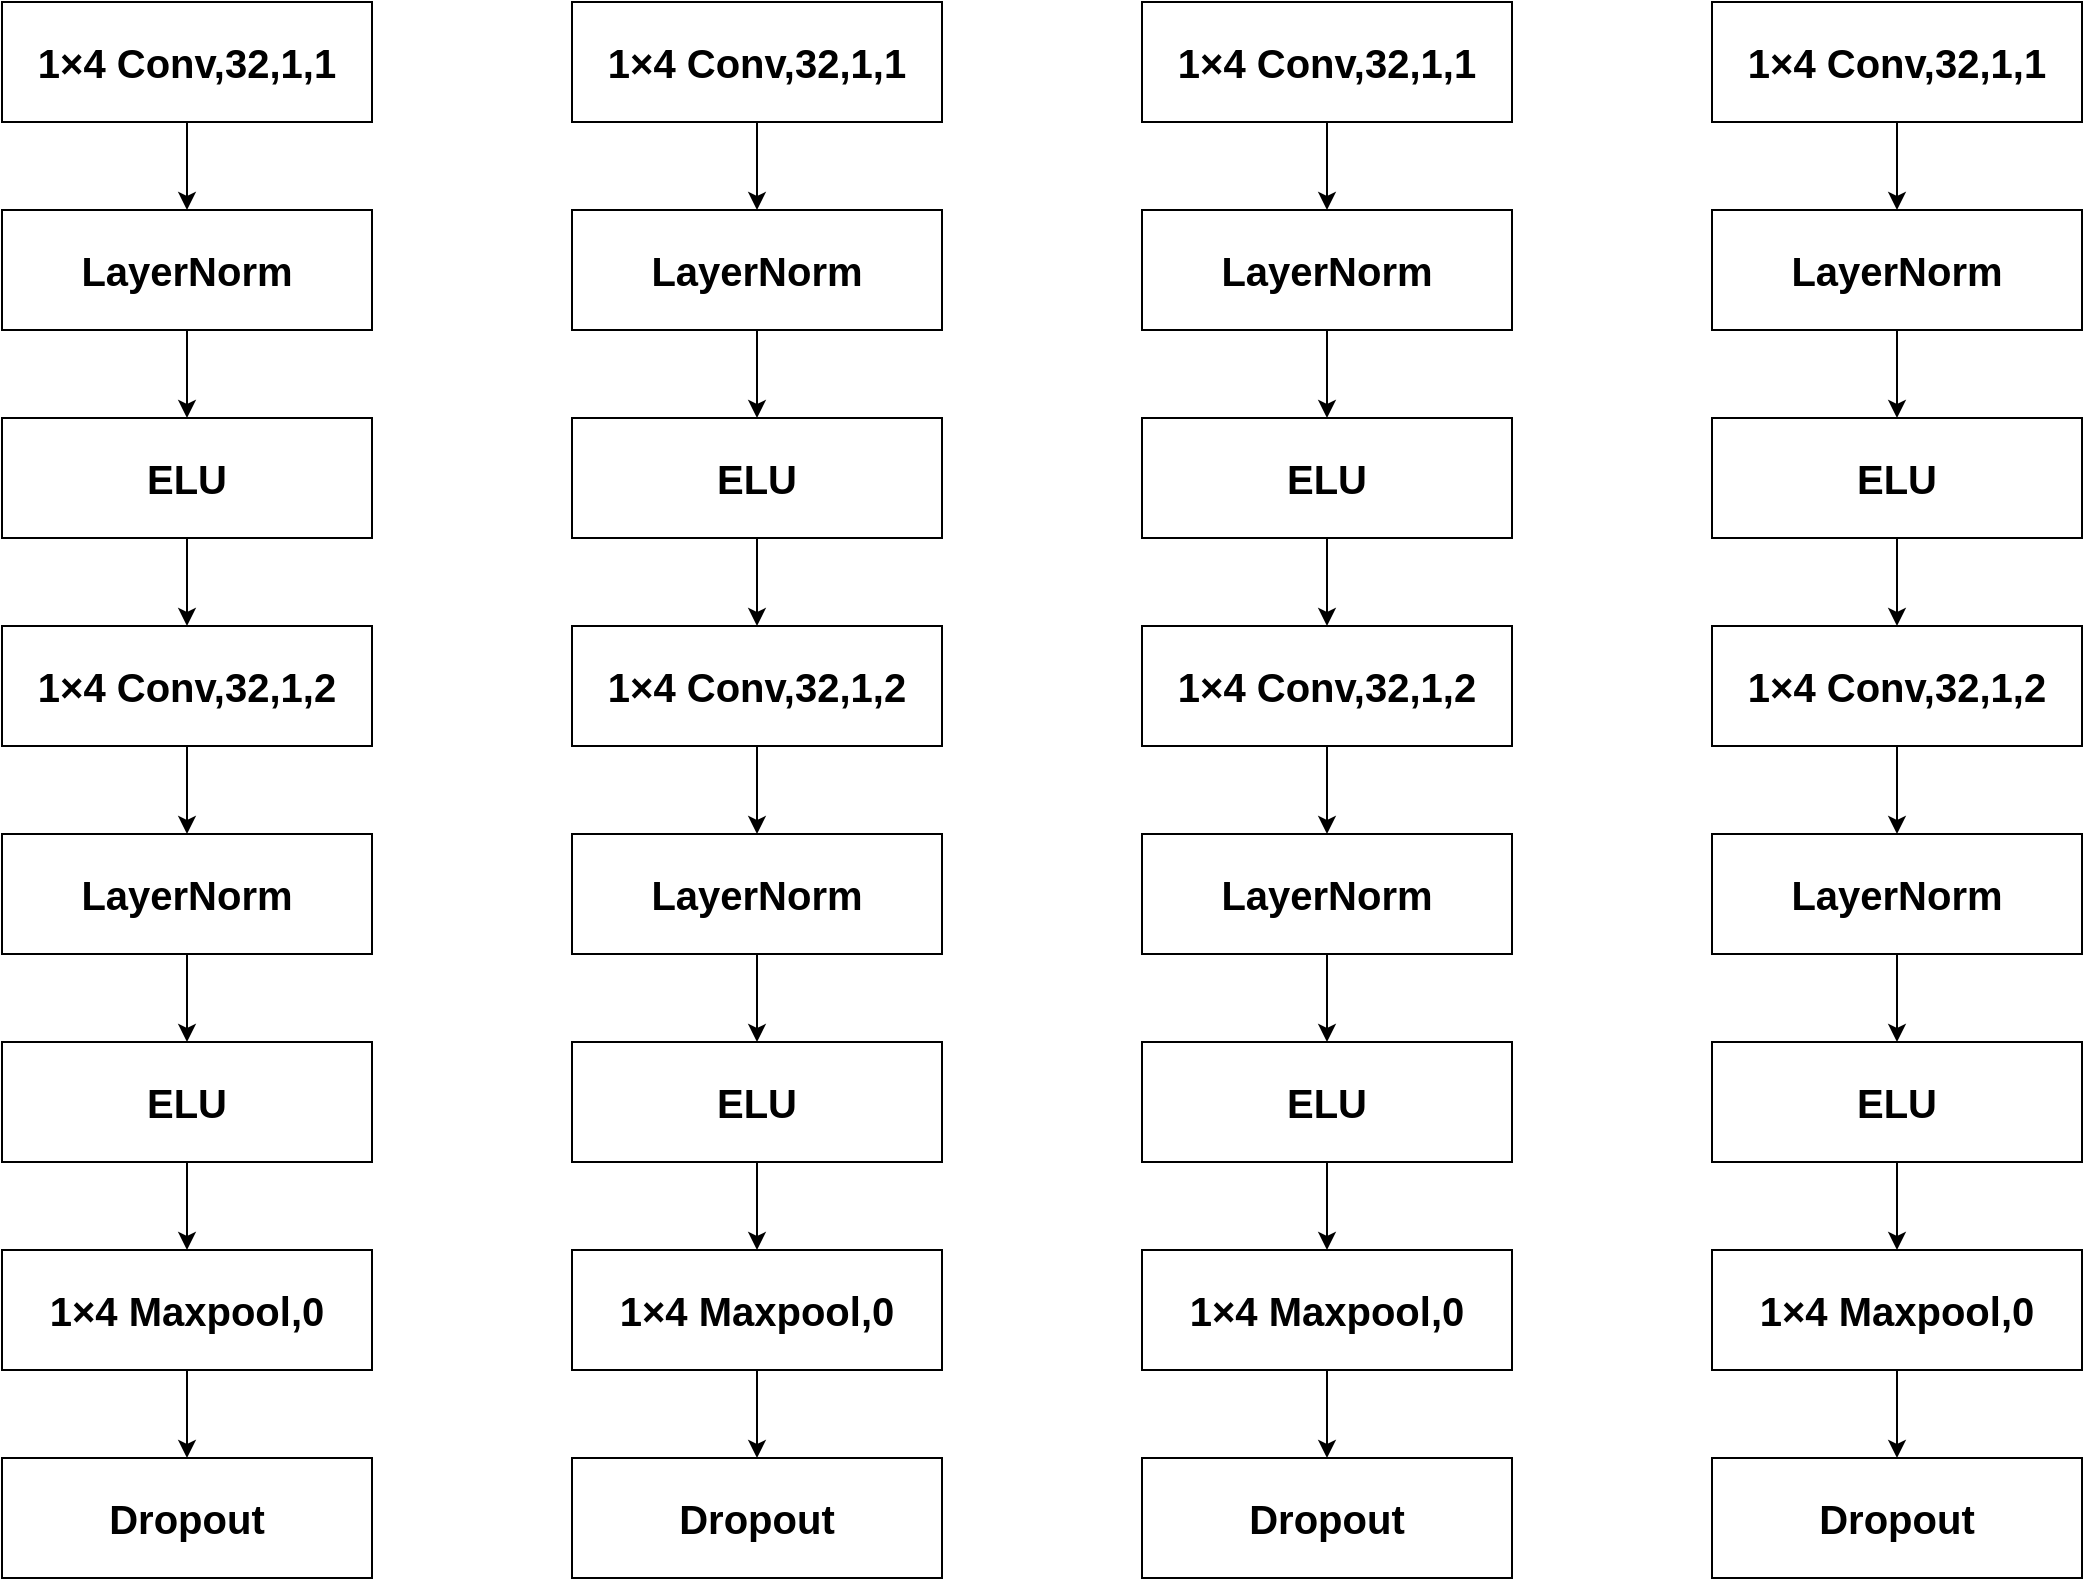 <mxfile version="24.1.0" type="github">
  <diagram name="第 1 页" id="6DrWbeyX54Hoq6Tx1pMQ">
    <mxGraphModel dx="1909" dy="980" grid="0" gridSize="10" guides="1" tooltips="1" connect="1" arrows="1" fold="1" page="0" pageScale="1" pageWidth="827" pageHeight="1169" math="0" shadow="0">
      <root>
        <mxCell id="0" />
        <mxCell id="1" parent="0" />
        <mxCell id="KZBWOpLFLfcfZ-j2mW6E-1" value="&lt;b&gt;&lt;font style=&quot;font-size: 20px;&quot;&gt;1&lt;/font&gt;&lt;/b&gt;&lt;span&gt;&lt;b&gt;&lt;font style=&quot;font-size: 20px;&quot;&gt;×&lt;/font&gt;&lt;/b&gt;&lt;/span&gt;&lt;b&gt;&lt;font style=&quot;font-size: 20px;&quot;&gt;4 Conv,32,1,1&lt;/font&gt;&lt;/b&gt;" style="rounded=0;whiteSpace=wrap;html=1;" vertex="1" parent="1">
          <mxGeometry x="29" y="95" width="185" height="60" as="geometry" />
        </mxCell>
        <mxCell id="KZBWOpLFLfcfZ-j2mW6E-10" style="edgeStyle=orthogonalEdgeStyle;rounded=0;orthogonalLoop=1;jettySize=auto;html=1;exitX=0.5;exitY=1;exitDx=0;exitDy=0;entryX=0.5;entryY=0;entryDx=0;entryDy=0;" edge="1" parent="1" source="KZBWOpLFLfcfZ-j2mW6E-2" target="KZBWOpLFLfcfZ-j2mW6E-3">
          <mxGeometry relative="1" as="geometry" />
        </mxCell>
        <mxCell id="KZBWOpLFLfcfZ-j2mW6E-2" value="&lt;b&gt;&lt;font style=&quot;font-size: 20px;&quot;&gt;LayerNorm&lt;/font&gt;&lt;/b&gt;" style="rounded=0;whiteSpace=wrap;html=1;" vertex="1" parent="1">
          <mxGeometry x="29" y="199" width="185" height="60" as="geometry" />
        </mxCell>
        <mxCell id="KZBWOpLFLfcfZ-j2mW6E-12" style="edgeStyle=orthogonalEdgeStyle;rounded=0;orthogonalLoop=1;jettySize=auto;html=1;exitX=0.5;exitY=1;exitDx=0;exitDy=0;entryX=0.5;entryY=0;entryDx=0;entryDy=0;" edge="1" parent="1" source="KZBWOpLFLfcfZ-j2mW6E-3" target="KZBWOpLFLfcfZ-j2mW6E-4">
          <mxGeometry relative="1" as="geometry" />
        </mxCell>
        <mxCell id="KZBWOpLFLfcfZ-j2mW6E-3" value="&lt;font style=&quot;font-size: 20px;&quot;&gt;&lt;b&gt;ELU&lt;/b&gt;&lt;/font&gt;" style="rounded=0;whiteSpace=wrap;html=1;" vertex="1" parent="1">
          <mxGeometry x="29" y="303" width="185" height="60" as="geometry" />
        </mxCell>
        <mxCell id="KZBWOpLFLfcfZ-j2mW6E-13" style="edgeStyle=orthogonalEdgeStyle;rounded=0;orthogonalLoop=1;jettySize=auto;html=1;exitX=0.5;exitY=1;exitDx=0;exitDy=0;entryX=0.5;entryY=0;entryDx=0;entryDy=0;" edge="1" parent="1" source="KZBWOpLFLfcfZ-j2mW6E-4" target="KZBWOpLFLfcfZ-j2mW6E-5">
          <mxGeometry relative="1" as="geometry" />
        </mxCell>
        <mxCell id="KZBWOpLFLfcfZ-j2mW6E-4" value="&lt;b&gt;&lt;font style=&quot;font-size: 20px;&quot;&gt;1&lt;/font&gt;&lt;/b&gt;&lt;span&gt;&lt;b&gt;&lt;font style=&quot;font-size: 20px;&quot;&gt;×&lt;/font&gt;&lt;/b&gt;&lt;/span&gt;&lt;b&gt;&lt;font style=&quot;font-size: 20px;&quot;&gt;4 Conv,32,1,2&lt;/font&gt;&lt;/b&gt;" style="rounded=0;whiteSpace=wrap;html=1;" vertex="1" parent="1">
          <mxGeometry x="29" y="407" width="185" height="60" as="geometry" />
        </mxCell>
        <mxCell id="KZBWOpLFLfcfZ-j2mW6E-14" style="edgeStyle=orthogonalEdgeStyle;rounded=0;orthogonalLoop=1;jettySize=auto;html=1;exitX=0.5;exitY=1;exitDx=0;exitDy=0;entryX=0.5;entryY=0;entryDx=0;entryDy=0;" edge="1" parent="1" source="KZBWOpLFLfcfZ-j2mW6E-5" target="KZBWOpLFLfcfZ-j2mW6E-6">
          <mxGeometry relative="1" as="geometry" />
        </mxCell>
        <mxCell id="KZBWOpLFLfcfZ-j2mW6E-5" value="&lt;b&gt;&lt;font style=&quot;font-size: 20px;&quot;&gt;LayerNorm&lt;/font&gt;&lt;/b&gt;" style="rounded=0;whiteSpace=wrap;html=1;" vertex="1" parent="1">
          <mxGeometry x="29" y="511" width="185" height="60" as="geometry" />
        </mxCell>
        <mxCell id="KZBWOpLFLfcfZ-j2mW6E-15" style="edgeStyle=orthogonalEdgeStyle;rounded=0;orthogonalLoop=1;jettySize=auto;html=1;exitX=0.5;exitY=1;exitDx=0;exitDy=0;entryX=0.5;entryY=0;entryDx=0;entryDy=0;" edge="1" parent="1" source="KZBWOpLFLfcfZ-j2mW6E-6" target="KZBWOpLFLfcfZ-j2mW6E-7">
          <mxGeometry relative="1" as="geometry" />
        </mxCell>
        <mxCell id="KZBWOpLFLfcfZ-j2mW6E-6" value="&lt;font style=&quot;font-size: 20px;&quot;&gt;&lt;b&gt;ELU&lt;/b&gt;&lt;/font&gt;" style="rounded=0;whiteSpace=wrap;html=1;" vertex="1" parent="1">
          <mxGeometry x="29" y="615" width="185" height="60" as="geometry" />
        </mxCell>
        <mxCell id="KZBWOpLFLfcfZ-j2mW6E-16" style="edgeStyle=orthogonalEdgeStyle;rounded=0;orthogonalLoop=1;jettySize=auto;html=1;exitX=0.5;exitY=1;exitDx=0;exitDy=0;entryX=0.5;entryY=0;entryDx=0;entryDy=0;" edge="1" parent="1" source="KZBWOpLFLfcfZ-j2mW6E-7" target="KZBWOpLFLfcfZ-j2mW6E-8">
          <mxGeometry relative="1" as="geometry" />
        </mxCell>
        <mxCell id="KZBWOpLFLfcfZ-j2mW6E-7" value="&lt;b&gt;&lt;font style=&quot;font-size: 20px;&quot;&gt;1&lt;/font&gt;&lt;/b&gt;&lt;span&gt;&lt;b&gt;&lt;font style=&quot;font-size: 20px;&quot;&gt;×&lt;/font&gt;&lt;/b&gt;&lt;/span&gt;&lt;b&gt;&lt;font style=&quot;font-size: 20px;&quot;&gt;4 Maxpool,0&lt;/font&gt;&lt;/b&gt;" style="rounded=0;whiteSpace=wrap;html=1;" vertex="1" parent="1">
          <mxGeometry x="29" y="719" width="185" height="60" as="geometry" />
        </mxCell>
        <mxCell id="KZBWOpLFLfcfZ-j2mW6E-8" value="&lt;b&gt;&lt;font style=&quot;font-size: 20px;&quot;&gt;Dropout&lt;/font&gt;&lt;/b&gt;" style="rounded=0;whiteSpace=wrap;html=1;" vertex="1" parent="1">
          <mxGeometry x="29" y="823" width="185" height="60" as="geometry" />
        </mxCell>
        <mxCell id="KZBWOpLFLfcfZ-j2mW6E-9" value="" style="endArrow=classic;html=1;rounded=0;exitX=0.5;exitY=1;exitDx=0;exitDy=0;" edge="1" parent="1" source="KZBWOpLFLfcfZ-j2mW6E-1" target="KZBWOpLFLfcfZ-j2mW6E-2">
          <mxGeometry width="50" height="50" relative="1" as="geometry">
            <mxPoint x="487" y="474" as="sourcePoint" />
            <mxPoint x="537" y="424" as="targetPoint" />
          </mxGeometry>
        </mxCell>
        <mxCell id="KZBWOpLFLfcfZ-j2mW6E-17" value="&lt;b&gt;&lt;font style=&quot;font-size: 20px;&quot;&gt;1&lt;/font&gt;&lt;/b&gt;&lt;span&gt;&lt;b&gt;&lt;font style=&quot;font-size: 20px;&quot;&gt;×&lt;/font&gt;&lt;/b&gt;&lt;/span&gt;&lt;b&gt;&lt;font style=&quot;font-size: 20px;&quot;&gt;4 Conv,32,1,1&lt;/font&gt;&lt;/b&gt;" style="rounded=0;whiteSpace=wrap;html=1;" vertex="1" parent="1">
          <mxGeometry x="314" y="95" width="185" height="60" as="geometry" />
        </mxCell>
        <mxCell id="KZBWOpLFLfcfZ-j2mW6E-18" style="edgeStyle=orthogonalEdgeStyle;rounded=0;orthogonalLoop=1;jettySize=auto;html=1;exitX=0.5;exitY=1;exitDx=0;exitDy=0;entryX=0.5;entryY=0;entryDx=0;entryDy=0;" edge="1" parent="1" source="KZBWOpLFLfcfZ-j2mW6E-19" target="KZBWOpLFLfcfZ-j2mW6E-21">
          <mxGeometry relative="1" as="geometry" />
        </mxCell>
        <mxCell id="KZBWOpLFLfcfZ-j2mW6E-19" value="&lt;b&gt;&lt;font style=&quot;font-size: 20px;&quot;&gt;LayerNorm&lt;/font&gt;&lt;/b&gt;" style="rounded=0;whiteSpace=wrap;html=1;" vertex="1" parent="1">
          <mxGeometry x="314" y="199" width="185" height="60" as="geometry" />
        </mxCell>
        <mxCell id="KZBWOpLFLfcfZ-j2mW6E-20" style="edgeStyle=orthogonalEdgeStyle;rounded=0;orthogonalLoop=1;jettySize=auto;html=1;exitX=0.5;exitY=1;exitDx=0;exitDy=0;entryX=0.5;entryY=0;entryDx=0;entryDy=0;" edge="1" parent="1" source="KZBWOpLFLfcfZ-j2mW6E-21" target="KZBWOpLFLfcfZ-j2mW6E-23">
          <mxGeometry relative="1" as="geometry" />
        </mxCell>
        <mxCell id="KZBWOpLFLfcfZ-j2mW6E-21" value="&lt;font style=&quot;font-size: 20px;&quot;&gt;&lt;b&gt;ELU&lt;/b&gt;&lt;/font&gt;" style="rounded=0;whiteSpace=wrap;html=1;" vertex="1" parent="1">
          <mxGeometry x="314" y="303" width="185" height="60" as="geometry" />
        </mxCell>
        <mxCell id="KZBWOpLFLfcfZ-j2mW6E-22" style="edgeStyle=orthogonalEdgeStyle;rounded=0;orthogonalLoop=1;jettySize=auto;html=1;exitX=0.5;exitY=1;exitDx=0;exitDy=0;entryX=0.5;entryY=0;entryDx=0;entryDy=0;" edge="1" parent="1" source="KZBWOpLFLfcfZ-j2mW6E-23" target="KZBWOpLFLfcfZ-j2mW6E-25">
          <mxGeometry relative="1" as="geometry" />
        </mxCell>
        <mxCell id="KZBWOpLFLfcfZ-j2mW6E-23" value="&lt;b&gt;&lt;font style=&quot;font-size: 20px;&quot;&gt;1&lt;/font&gt;&lt;/b&gt;&lt;span&gt;&lt;b&gt;&lt;font style=&quot;font-size: 20px;&quot;&gt;×&lt;/font&gt;&lt;/b&gt;&lt;/span&gt;&lt;b&gt;&lt;font style=&quot;font-size: 20px;&quot;&gt;4 Conv,32,1,2&lt;/font&gt;&lt;/b&gt;" style="rounded=0;whiteSpace=wrap;html=1;" vertex="1" parent="1">
          <mxGeometry x="314" y="407" width="185" height="60" as="geometry" />
        </mxCell>
        <mxCell id="KZBWOpLFLfcfZ-j2mW6E-24" style="edgeStyle=orthogonalEdgeStyle;rounded=0;orthogonalLoop=1;jettySize=auto;html=1;exitX=0.5;exitY=1;exitDx=0;exitDy=0;entryX=0.5;entryY=0;entryDx=0;entryDy=0;" edge="1" parent="1" source="KZBWOpLFLfcfZ-j2mW6E-25" target="KZBWOpLFLfcfZ-j2mW6E-27">
          <mxGeometry relative="1" as="geometry" />
        </mxCell>
        <mxCell id="KZBWOpLFLfcfZ-j2mW6E-25" value="&lt;b&gt;&lt;font style=&quot;font-size: 20px;&quot;&gt;LayerNorm&lt;/font&gt;&lt;/b&gt;" style="rounded=0;whiteSpace=wrap;html=1;" vertex="1" parent="1">
          <mxGeometry x="314" y="511" width="185" height="60" as="geometry" />
        </mxCell>
        <mxCell id="KZBWOpLFLfcfZ-j2mW6E-26" style="edgeStyle=orthogonalEdgeStyle;rounded=0;orthogonalLoop=1;jettySize=auto;html=1;exitX=0.5;exitY=1;exitDx=0;exitDy=0;entryX=0.5;entryY=0;entryDx=0;entryDy=0;" edge="1" parent="1" source="KZBWOpLFLfcfZ-j2mW6E-27" target="KZBWOpLFLfcfZ-j2mW6E-29">
          <mxGeometry relative="1" as="geometry" />
        </mxCell>
        <mxCell id="KZBWOpLFLfcfZ-j2mW6E-27" value="&lt;font style=&quot;font-size: 20px;&quot;&gt;&lt;b&gt;ELU&lt;/b&gt;&lt;/font&gt;" style="rounded=0;whiteSpace=wrap;html=1;" vertex="1" parent="1">
          <mxGeometry x="314" y="615" width="185" height="60" as="geometry" />
        </mxCell>
        <mxCell id="KZBWOpLFLfcfZ-j2mW6E-28" style="edgeStyle=orthogonalEdgeStyle;rounded=0;orthogonalLoop=1;jettySize=auto;html=1;exitX=0.5;exitY=1;exitDx=0;exitDy=0;entryX=0.5;entryY=0;entryDx=0;entryDy=0;" edge="1" parent="1" source="KZBWOpLFLfcfZ-j2mW6E-29" target="KZBWOpLFLfcfZ-j2mW6E-30">
          <mxGeometry relative="1" as="geometry" />
        </mxCell>
        <mxCell id="KZBWOpLFLfcfZ-j2mW6E-29" value="&lt;b&gt;&lt;font style=&quot;font-size: 20px;&quot;&gt;1&lt;/font&gt;&lt;/b&gt;&lt;span&gt;&lt;b&gt;&lt;font style=&quot;font-size: 20px;&quot;&gt;×&lt;/font&gt;&lt;/b&gt;&lt;/span&gt;&lt;b&gt;&lt;font style=&quot;font-size: 20px;&quot;&gt;4 Maxpool,0&lt;/font&gt;&lt;/b&gt;" style="rounded=0;whiteSpace=wrap;html=1;" vertex="1" parent="1">
          <mxGeometry x="314" y="719" width="185" height="60" as="geometry" />
        </mxCell>
        <mxCell id="KZBWOpLFLfcfZ-j2mW6E-30" value="&lt;b&gt;&lt;font style=&quot;font-size: 20px;&quot;&gt;Dropout&lt;/font&gt;&lt;/b&gt;" style="rounded=0;whiteSpace=wrap;html=1;" vertex="1" parent="1">
          <mxGeometry x="314" y="823" width="185" height="60" as="geometry" />
        </mxCell>
        <mxCell id="KZBWOpLFLfcfZ-j2mW6E-31" value="" style="endArrow=classic;html=1;rounded=0;exitX=0.5;exitY=1;exitDx=0;exitDy=0;" edge="1" parent="1" source="KZBWOpLFLfcfZ-j2mW6E-17" target="KZBWOpLFLfcfZ-j2mW6E-19">
          <mxGeometry width="50" height="50" relative="1" as="geometry">
            <mxPoint x="772" y="474" as="sourcePoint" />
            <mxPoint x="822" y="424" as="targetPoint" />
          </mxGeometry>
        </mxCell>
        <mxCell id="KZBWOpLFLfcfZ-j2mW6E-32" value="&lt;b&gt;&lt;font style=&quot;font-size: 20px;&quot;&gt;1&lt;/font&gt;&lt;/b&gt;&lt;span&gt;&lt;b&gt;&lt;font style=&quot;font-size: 20px;&quot;&gt;×&lt;/font&gt;&lt;/b&gt;&lt;/span&gt;&lt;b&gt;&lt;font style=&quot;font-size: 20px;&quot;&gt;4 Conv,32,1,1&lt;/font&gt;&lt;/b&gt;" style="rounded=0;whiteSpace=wrap;html=1;" vertex="1" parent="1">
          <mxGeometry x="599" y="95" width="185" height="60" as="geometry" />
        </mxCell>
        <mxCell id="KZBWOpLFLfcfZ-j2mW6E-33" style="edgeStyle=orthogonalEdgeStyle;rounded=0;orthogonalLoop=1;jettySize=auto;html=1;exitX=0.5;exitY=1;exitDx=0;exitDy=0;entryX=0.5;entryY=0;entryDx=0;entryDy=0;" edge="1" parent="1" source="KZBWOpLFLfcfZ-j2mW6E-34" target="KZBWOpLFLfcfZ-j2mW6E-36">
          <mxGeometry relative="1" as="geometry" />
        </mxCell>
        <mxCell id="KZBWOpLFLfcfZ-j2mW6E-34" value="&lt;b&gt;&lt;font style=&quot;font-size: 20px;&quot;&gt;LayerNorm&lt;/font&gt;&lt;/b&gt;" style="rounded=0;whiteSpace=wrap;html=1;" vertex="1" parent="1">
          <mxGeometry x="599" y="199" width="185" height="60" as="geometry" />
        </mxCell>
        <mxCell id="KZBWOpLFLfcfZ-j2mW6E-35" style="edgeStyle=orthogonalEdgeStyle;rounded=0;orthogonalLoop=1;jettySize=auto;html=1;exitX=0.5;exitY=1;exitDx=0;exitDy=0;entryX=0.5;entryY=0;entryDx=0;entryDy=0;" edge="1" parent="1" source="KZBWOpLFLfcfZ-j2mW6E-36" target="KZBWOpLFLfcfZ-j2mW6E-38">
          <mxGeometry relative="1" as="geometry" />
        </mxCell>
        <mxCell id="KZBWOpLFLfcfZ-j2mW6E-36" value="&lt;font style=&quot;font-size: 20px;&quot;&gt;&lt;b&gt;ELU&lt;/b&gt;&lt;/font&gt;" style="rounded=0;whiteSpace=wrap;html=1;" vertex="1" parent="1">
          <mxGeometry x="599" y="303" width="185" height="60" as="geometry" />
        </mxCell>
        <mxCell id="KZBWOpLFLfcfZ-j2mW6E-37" style="edgeStyle=orthogonalEdgeStyle;rounded=0;orthogonalLoop=1;jettySize=auto;html=1;exitX=0.5;exitY=1;exitDx=0;exitDy=0;entryX=0.5;entryY=0;entryDx=0;entryDy=0;" edge="1" parent="1" source="KZBWOpLFLfcfZ-j2mW6E-38" target="KZBWOpLFLfcfZ-j2mW6E-40">
          <mxGeometry relative="1" as="geometry" />
        </mxCell>
        <mxCell id="KZBWOpLFLfcfZ-j2mW6E-38" value="&lt;b&gt;&lt;font style=&quot;font-size: 20px;&quot;&gt;1&lt;/font&gt;&lt;/b&gt;&lt;span&gt;&lt;b&gt;&lt;font style=&quot;font-size: 20px;&quot;&gt;×&lt;/font&gt;&lt;/b&gt;&lt;/span&gt;&lt;b&gt;&lt;font style=&quot;font-size: 20px;&quot;&gt;4 Conv,32,1,2&lt;/font&gt;&lt;/b&gt;" style="rounded=0;whiteSpace=wrap;html=1;" vertex="1" parent="1">
          <mxGeometry x="599" y="407" width="185" height="60" as="geometry" />
        </mxCell>
        <mxCell id="KZBWOpLFLfcfZ-j2mW6E-39" style="edgeStyle=orthogonalEdgeStyle;rounded=0;orthogonalLoop=1;jettySize=auto;html=1;exitX=0.5;exitY=1;exitDx=0;exitDy=0;entryX=0.5;entryY=0;entryDx=0;entryDy=0;" edge="1" parent="1" source="KZBWOpLFLfcfZ-j2mW6E-40" target="KZBWOpLFLfcfZ-j2mW6E-42">
          <mxGeometry relative="1" as="geometry" />
        </mxCell>
        <mxCell id="KZBWOpLFLfcfZ-j2mW6E-40" value="&lt;b&gt;&lt;font style=&quot;font-size: 20px;&quot;&gt;LayerNorm&lt;/font&gt;&lt;/b&gt;" style="rounded=0;whiteSpace=wrap;html=1;" vertex="1" parent="1">
          <mxGeometry x="599" y="511" width="185" height="60" as="geometry" />
        </mxCell>
        <mxCell id="KZBWOpLFLfcfZ-j2mW6E-41" style="edgeStyle=orthogonalEdgeStyle;rounded=0;orthogonalLoop=1;jettySize=auto;html=1;exitX=0.5;exitY=1;exitDx=0;exitDy=0;entryX=0.5;entryY=0;entryDx=0;entryDy=0;" edge="1" parent="1" source="KZBWOpLFLfcfZ-j2mW6E-42" target="KZBWOpLFLfcfZ-j2mW6E-44">
          <mxGeometry relative="1" as="geometry" />
        </mxCell>
        <mxCell id="KZBWOpLFLfcfZ-j2mW6E-42" value="&lt;font style=&quot;font-size: 20px;&quot;&gt;&lt;b&gt;ELU&lt;/b&gt;&lt;/font&gt;" style="rounded=0;whiteSpace=wrap;html=1;" vertex="1" parent="1">
          <mxGeometry x="599" y="615" width="185" height="60" as="geometry" />
        </mxCell>
        <mxCell id="KZBWOpLFLfcfZ-j2mW6E-43" style="edgeStyle=orthogonalEdgeStyle;rounded=0;orthogonalLoop=1;jettySize=auto;html=1;exitX=0.5;exitY=1;exitDx=0;exitDy=0;entryX=0.5;entryY=0;entryDx=0;entryDy=0;" edge="1" parent="1" source="KZBWOpLFLfcfZ-j2mW6E-44" target="KZBWOpLFLfcfZ-j2mW6E-45">
          <mxGeometry relative="1" as="geometry" />
        </mxCell>
        <mxCell id="KZBWOpLFLfcfZ-j2mW6E-44" value="&lt;b&gt;&lt;font style=&quot;font-size: 20px;&quot;&gt;1&lt;/font&gt;&lt;/b&gt;&lt;span&gt;&lt;b&gt;&lt;font style=&quot;font-size: 20px;&quot;&gt;×&lt;/font&gt;&lt;/b&gt;&lt;/span&gt;&lt;b&gt;&lt;font style=&quot;font-size: 20px;&quot;&gt;4 Maxpool,0&lt;/font&gt;&lt;/b&gt;" style="rounded=0;whiteSpace=wrap;html=1;" vertex="1" parent="1">
          <mxGeometry x="599" y="719" width="185" height="60" as="geometry" />
        </mxCell>
        <mxCell id="KZBWOpLFLfcfZ-j2mW6E-45" value="&lt;b&gt;&lt;font style=&quot;font-size: 20px;&quot;&gt;Dropout&lt;/font&gt;&lt;/b&gt;" style="rounded=0;whiteSpace=wrap;html=1;" vertex="1" parent="1">
          <mxGeometry x="599" y="823" width="185" height="60" as="geometry" />
        </mxCell>
        <mxCell id="KZBWOpLFLfcfZ-j2mW6E-46" value="" style="endArrow=classic;html=1;rounded=0;exitX=0.5;exitY=1;exitDx=0;exitDy=0;" edge="1" parent="1" source="KZBWOpLFLfcfZ-j2mW6E-32" target="KZBWOpLFLfcfZ-j2mW6E-34">
          <mxGeometry width="50" height="50" relative="1" as="geometry">
            <mxPoint x="1057" y="474" as="sourcePoint" />
            <mxPoint x="1107" y="424" as="targetPoint" />
          </mxGeometry>
        </mxCell>
        <mxCell id="KZBWOpLFLfcfZ-j2mW6E-47" value="&lt;b&gt;&lt;font style=&quot;font-size: 20px;&quot;&gt;1&lt;/font&gt;&lt;/b&gt;&lt;span&gt;&lt;b&gt;&lt;font style=&quot;font-size: 20px;&quot;&gt;×&lt;/font&gt;&lt;/b&gt;&lt;/span&gt;&lt;b&gt;&lt;font style=&quot;font-size: 20px;&quot;&gt;4 Conv,32,1,1&lt;/font&gt;&lt;/b&gt;" style="rounded=0;whiteSpace=wrap;html=1;" vertex="1" parent="1">
          <mxGeometry x="884" y="95" width="185" height="60" as="geometry" />
        </mxCell>
        <mxCell id="KZBWOpLFLfcfZ-j2mW6E-48" style="edgeStyle=orthogonalEdgeStyle;rounded=0;orthogonalLoop=1;jettySize=auto;html=1;exitX=0.5;exitY=1;exitDx=0;exitDy=0;entryX=0.5;entryY=0;entryDx=0;entryDy=0;" edge="1" parent="1" source="KZBWOpLFLfcfZ-j2mW6E-49" target="KZBWOpLFLfcfZ-j2mW6E-51">
          <mxGeometry relative="1" as="geometry" />
        </mxCell>
        <mxCell id="KZBWOpLFLfcfZ-j2mW6E-49" value="&lt;b&gt;&lt;font style=&quot;font-size: 20px;&quot;&gt;LayerNorm&lt;/font&gt;&lt;/b&gt;" style="rounded=0;whiteSpace=wrap;html=1;" vertex="1" parent="1">
          <mxGeometry x="884" y="199" width="185" height="60" as="geometry" />
        </mxCell>
        <mxCell id="KZBWOpLFLfcfZ-j2mW6E-50" style="edgeStyle=orthogonalEdgeStyle;rounded=0;orthogonalLoop=1;jettySize=auto;html=1;exitX=0.5;exitY=1;exitDx=0;exitDy=0;entryX=0.5;entryY=0;entryDx=0;entryDy=0;" edge="1" parent="1" source="KZBWOpLFLfcfZ-j2mW6E-51" target="KZBWOpLFLfcfZ-j2mW6E-53">
          <mxGeometry relative="1" as="geometry" />
        </mxCell>
        <mxCell id="KZBWOpLFLfcfZ-j2mW6E-51" value="&lt;font style=&quot;font-size: 20px;&quot;&gt;&lt;b&gt;ELU&lt;/b&gt;&lt;/font&gt;" style="rounded=0;whiteSpace=wrap;html=1;" vertex="1" parent="1">
          <mxGeometry x="884" y="303" width="185" height="60" as="geometry" />
        </mxCell>
        <mxCell id="KZBWOpLFLfcfZ-j2mW6E-52" style="edgeStyle=orthogonalEdgeStyle;rounded=0;orthogonalLoop=1;jettySize=auto;html=1;exitX=0.5;exitY=1;exitDx=0;exitDy=0;entryX=0.5;entryY=0;entryDx=0;entryDy=0;" edge="1" parent="1" source="KZBWOpLFLfcfZ-j2mW6E-53" target="KZBWOpLFLfcfZ-j2mW6E-55">
          <mxGeometry relative="1" as="geometry" />
        </mxCell>
        <mxCell id="KZBWOpLFLfcfZ-j2mW6E-53" value="&lt;b&gt;&lt;font style=&quot;font-size: 20px;&quot;&gt;1&lt;/font&gt;&lt;/b&gt;&lt;span&gt;&lt;b&gt;&lt;font style=&quot;font-size: 20px;&quot;&gt;×&lt;/font&gt;&lt;/b&gt;&lt;/span&gt;&lt;b&gt;&lt;font style=&quot;font-size: 20px;&quot;&gt;4 Conv,32,1,2&lt;/font&gt;&lt;/b&gt;" style="rounded=0;whiteSpace=wrap;html=1;" vertex="1" parent="1">
          <mxGeometry x="884" y="407" width="185" height="60" as="geometry" />
        </mxCell>
        <mxCell id="KZBWOpLFLfcfZ-j2mW6E-54" style="edgeStyle=orthogonalEdgeStyle;rounded=0;orthogonalLoop=1;jettySize=auto;html=1;exitX=0.5;exitY=1;exitDx=0;exitDy=0;entryX=0.5;entryY=0;entryDx=0;entryDy=0;" edge="1" parent="1" source="KZBWOpLFLfcfZ-j2mW6E-55" target="KZBWOpLFLfcfZ-j2mW6E-57">
          <mxGeometry relative="1" as="geometry" />
        </mxCell>
        <mxCell id="KZBWOpLFLfcfZ-j2mW6E-55" value="&lt;b&gt;&lt;font style=&quot;font-size: 20px;&quot;&gt;LayerNorm&lt;/font&gt;&lt;/b&gt;" style="rounded=0;whiteSpace=wrap;html=1;" vertex="1" parent="1">
          <mxGeometry x="884" y="511" width="185" height="60" as="geometry" />
        </mxCell>
        <mxCell id="KZBWOpLFLfcfZ-j2mW6E-56" style="edgeStyle=orthogonalEdgeStyle;rounded=0;orthogonalLoop=1;jettySize=auto;html=1;exitX=0.5;exitY=1;exitDx=0;exitDy=0;entryX=0.5;entryY=0;entryDx=0;entryDy=0;" edge="1" parent="1" source="KZBWOpLFLfcfZ-j2mW6E-57" target="KZBWOpLFLfcfZ-j2mW6E-59">
          <mxGeometry relative="1" as="geometry" />
        </mxCell>
        <mxCell id="KZBWOpLFLfcfZ-j2mW6E-57" value="&lt;font style=&quot;font-size: 20px;&quot;&gt;&lt;b&gt;ELU&lt;/b&gt;&lt;/font&gt;" style="rounded=0;whiteSpace=wrap;html=1;" vertex="1" parent="1">
          <mxGeometry x="884" y="615" width="185" height="60" as="geometry" />
        </mxCell>
        <mxCell id="KZBWOpLFLfcfZ-j2mW6E-58" style="edgeStyle=orthogonalEdgeStyle;rounded=0;orthogonalLoop=1;jettySize=auto;html=1;exitX=0.5;exitY=1;exitDx=0;exitDy=0;entryX=0.5;entryY=0;entryDx=0;entryDy=0;" edge="1" parent="1" source="KZBWOpLFLfcfZ-j2mW6E-59" target="KZBWOpLFLfcfZ-j2mW6E-60">
          <mxGeometry relative="1" as="geometry" />
        </mxCell>
        <mxCell id="KZBWOpLFLfcfZ-j2mW6E-59" value="&lt;b&gt;&lt;font style=&quot;font-size: 20px;&quot;&gt;1&lt;/font&gt;&lt;/b&gt;&lt;span&gt;&lt;b&gt;&lt;font style=&quot;font-size: 20px;&quot;&gt;×&lt;/font&gt;&lt;/b&gt;&lt;/span&gt;&lt;b&gt;&lt;font style=&quot;font-size: 20px;&quot;&gt;4 Maxpool,0&lt;/font&gt;&lt;/b&gt;" style="rounded=0;whiteSpace=wrap;html=1;" vertex="1" parent="1">
          <mxGeometry x="884" y="719" width="185" height="60" as="geometry" />
        </mxCell>
        <mxCell id="KZBWOpLFLfcfZ-j2mW6E-60" value="&lt;b&gt;&lt;font style=&quot;font-size: 20px;&quot;&gt;Dropout&lt;/font&gt;&lt;/b&gt;" style="rounded=0;whiteSpace=wrap;html=1;" vertex="1" parent="1">
          <mxGeometry x="884" y="823" width="185" height="60" as="geometry" />
        </mxCell>
        <mxCell id="KZBWOpLFLfcfZ-j2mW6E-61" value="" style="endArrow=classic;html=1;rounded=0;exitX=0.5;exitY=1;exitDx=0;exitDy=0;" edge="1" parent="1" source="KZBWOpLFLfcfZ-j2mW6E-47" target="KZBWOpLFLfcfZ-j2mW6E-49">
          <mxGeometry width="50" height="50" relative="1" as="geometry">
            <mxPoint x="1342" y="474" as="sourcePoint" />
            <mxPoint x="1392" y="424" as="targetPoint" />
          </mxGeometry>
        </mxCell>
      </root>
    </mxGraphModel>
  </diagram>
</mxfile>
